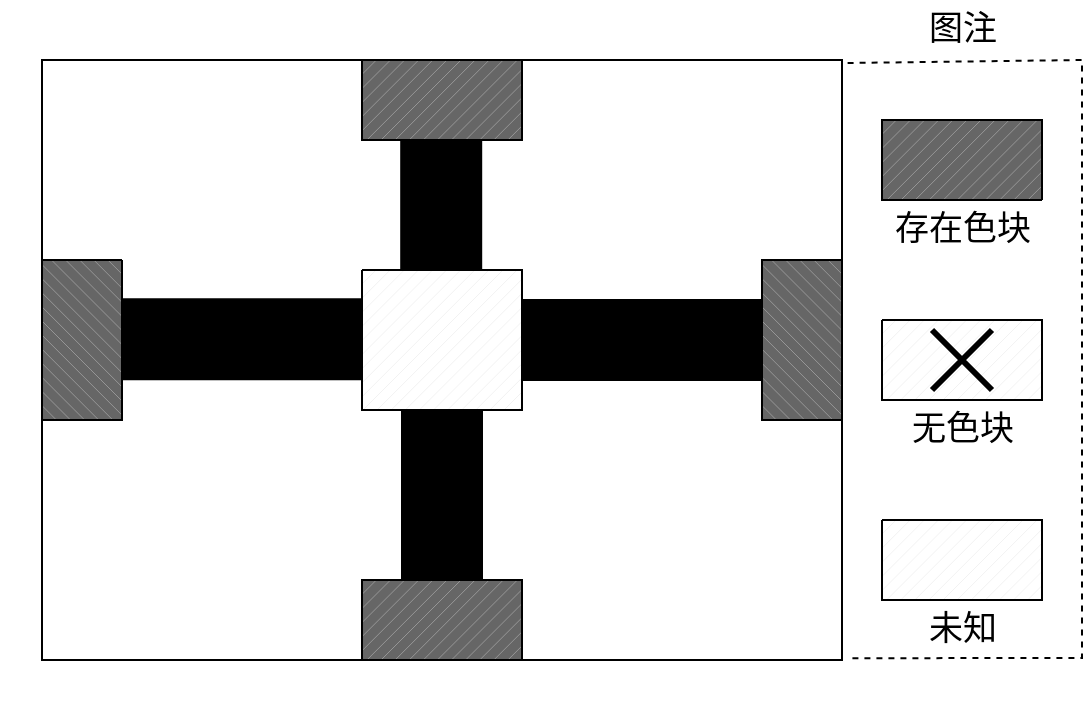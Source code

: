 <mxfile version="18.0.7" type="github">
  <diagram id="j_OQ7gTMTuMjUYhutDOx" name="Page-1">
    <mxGraphModel dx="1354" dy="690" grid="1" gridSize="10" guides="1" tooltips="1" connect="1" arrows="1" fold="1" page="1" pageScale="1" pageWidth="827" pageHeight="1169" math="0" shadow="0">
      <root>
        <mxCell id="0" />
        <mxCell id="1" parent="0" />
        <mxCell id="3mfLvI7R5a4SeBiyf97p-12" value="" style="verticalLabelPosition=bottom;verticalAlign=top;html=1;shape=mxgraph.basic.rect;fillColor2=none;strokeWidth=1;size=20;indent=5;" vertex="1" parent="1">
          <mxGeometry x="150" y="190" width="400" height="300" as="geometry" />
        </mxCell>
        <mxCell id="3mfLvI7R5a4SeBiyf97p-51" value="" style="endArrow=none;html=1;rounded=0;fontSize=17;endSize=6;jumpSize=7;strokeWidth=41;" edge="1" parent="1">
          <mxGeometry width="50" height="50" relative="1" as="geometry">
            <mxPoint x="349.6" y="315" as="sourcePoint" />
            <mxPoint x="349.6" y="190" as="targetPoint" />
            <Array as="points" />
          </mxGeometry>
        </mxCell>
        <mxCell id="3mfLvI7R5a4SeBiyf97p-50" value="" style="endArrow=none;html=1;rounded=0;fontSize=17;endSize=6;strokeWidth=41;jumpSize=7;exitX=0.5;exitY=0;exitDx=0;exitDy=0;exitPerimeter=0;startArrow=none;" edge="1" parent="1">
          <mxGeometry width="50" height="50" relative="1" as="geometry">
            <mxPoint x="330" y="329.6" as="sourcePoint" />
            <mxPoint x="150" y="329.6" as="targetPoint" />
          </mxGeometry>
        </mxCell>
        <mxCell id="3mfLvI7R5a4SeBiyf97p-45" value="" style="endArrow=none;html=1;rounded=0;fontSize=17;endSize=6;strokeWidth=41;jumpSize=7;exitX=0.5;exitY=0;exitDx=0;exitDy=0;exitPerimeter=0;startArrow=none;" edge="1" parent="1" source="3mfLvI7R5a4SeBiyf97p-44">
          <mxGeometry width="50" height="50" relative="1" as="geometry">
            <mxPoint x="150" y="330" as="sourcePoint" />
            <mxPoint x="370" y="330" as="targetPoint" />
          </mxGeometry>
        </mxCell>
        <mxCell id="3mfLvI7R5a4SeBiyf97p-13" value="" style="endArrow=none;dashed=1;html=1;rounded=0;exitX=1.007;exitY=0.005;exitDx=0;exitDy=0;exitPerimeter=0;entryX=1.01;entryY=0.997;entryDx=0;entryDy=0;entryPerimeter=0;" edge="1" parent="1" source="3mfLvI7R5a4SeBiyf97p-12" target="3mfLvI7R5a4SeBiyf97p-12">
          <mxGeometry width="50" height="50" relative="1" as="geometry">
            <mxPoint x="640" y="180" as="sourcePoint" />
            <mxPoint x="730" y="190" as="targetPoint" />
            <Array as="points">
              <mxPoint x="670" y="190" />
              <mxPoint x="670" y="489" />
            </Array>
          </mxGeometry>
        </mxCell>
        <mxCell id="3mfLvI7R5a4SeBiyf97p-15" value="" style="verticalLabelPosition=bottom;verticalAlign=top;html=1;shape=mxgraph.basic.patternFillRect;fillStyle=diag;step=5;fillStrokeWidth=0.2;fillStrokeColor=#dddddd;fillColor=#FFFFFF;" vertex="1" parent="1">
          <mxGeometry x="570" y="320" width="80" height="40" as="geometry" />
        </mxCell>
        <mxCell id="3mfLvI7R5a4SeBiyf97p-16" value="" style="verticalLabelPosition=bottom;verticalAlign=top;html=1;shape=mxgraph.basic.patternFillRect;fillStyle=diag;step=5;fillStrokeWidth=0.2;fillStrokeColor=#dddddd;fillColor=#FFFFFF;" vertex="1" parent="1">
          <mxGeometry x="570" y="420" width="80" height="40" as="geometry" />
        </mxCell>
        <mxCell id="3mfLvI7R5a4SeBiyf97p-17" value="" style="shape=umlDestroy;whiteSpace=wrap;html=1;strokeWidth=3;fillColor=#FFFFFF;" vertex="1" parent="1">
          <mxGeometry x="595" y="325" width="30" height="30" as="geometry" />
        </mxCell>
        <mxCell id="3mfLvI7R5a4SeBiyf97p-18" value="图注" style="text;html=1;align=center;verticalAlign=middle;resizable=0;points=[];autosize=1;strokeColor=none;fillColor=none;fontSize=17;" vertex="1" parent="1">
          <mxGeometry x="585" y="160" width="50" height="30" as="geometry" />
        </mxCell>
        <mxCell id="3mfLvI7R5a4SeBiyf97p-19" value="存在色块" style="text;html=1;align=center;verticalAlign=middle;resizable=0;points=[];autosize=1;strokeColor=none;fillColor=none;fontSize=17;" vertex="1" parent="1">
          <mxGeometry x="570" y="260" width="80" height="30" as="geometry" />
        </mxCell>
        <mxCell id="3mfLvI7R5a4SeBiyf97p-20" value="无色块" style="text;html=1;align=center;verticalAlign=middle;resizable=0;points=[];autosize=1;strokeColor=none;fillColor=none;fontSize=17;" vertex="1" parent="1">
          <mxGeometry x="575" y="360" width="70" height="30" as="geometry" />
        </mxCell>
        <mxCell id="3mfLvI7R5a4SeBiyf97p-21" value="未知" style="text;html=1;align=center;verticalAlign=middle;resizable=0;points=[];autosize=1;strokeColor=none;fillColor=none;fontSize=17;" vertex="1" parent="1">
          <mxGeometry x="585" y="460" width="50" height="30" as="geometry" />
        </mxCell>
        <mxCell id="3mfLvI7R5a4SeBiyf97p-22" value="" style="endArrow=none;html=1;rounded=0;fontSize=17;endSize=6;jumpSize=7;strokeWidth=41;startArrow=none;" edge="1" parent="1" source="3mfLvI7R5a4SeBiyf97p-40">
          <mxGeometry width="50" height="50" relative="1" as="geometry">
            <mxPoint x="350" y="490" as="sourcePoint" />
            <mxPoint x="350" y="310" as="targetPoint" />
            <Array as="points">
              <mxPoint x="350" y="310" />
            </Array>
          </mxGeometry>
        </mxCell>
        <mxCell id="3mfLvI7R5a4SeBiyf97p-35" value="" style="endArrow=none;html=1;rounded=0;fontSize=17;endSize=6;strokeWidth=41;jumpSize=7;exitX=0.004;exitY=0.497;exitDx=0;exitDy=0;exitPerimeter=0;" edge="1" parent="1">
          <mxGeometry width="50" height="50" relative="1" as="geometry">
            <mxPoint x="149.6" y="329.1" as="sourcePoint" />
            <mxPoint x="150" y="329.118" as="targetPoint" />
          </mxGeometry>
        </mxCell>
        <mxCell id="3mfLvI7R5a4SeBiyf97p-36" value="" style="verticalLabelPosition=bottom;verticalAlign=top;html=1;shape=mxgraph.basic.patternFillRect;fillStyle=diag;step=5;fillStrokeWidth=0.2;fillStrokeColor=#dddddd;fillColor=#666666;direction=west;" vertex="1" parent="1">
          <mxGeometry x="570" y="220" width="80" height="40" as="geometry" />
        </mxCell>
        <mxCell id="3mfLvI7R5a4SeBiyf97p-40" value="" style="verticalLabelPosition=bottom;verticalAlign=top;html=1;shape=mxgraph.basic.patternFillRect;fillStyle=diag;step=5;fillStrokeWidth=0.2;fillStrokeColor=#dddddd;fillColor=#FFFFFF;rotation=0;" vertex="1" parent="1">
          <mxGeometry x="310" y="295" width="80" height="70" as="geometry" />
        </mxCell>
        <mxCell id="3mfLvI7R5a4SeBiyf97p-41" value="" style="endArrow=none;html=1;rounded=0;fontSize=17;endSize=6;jumpSize=7;strokeWidth=41;" edge="1" parent="1" target="3mfLvI7R5a4SeBiyf97p-40">
          <mxGeometry width="50" height="50" relative="1" as="geometry">
            <mxPoint x="350" y="490" as="sourcePoint" />
            <mxPoint x="350" y="310" as="targetPoint" />
            <Array as="points" />
          </mxGeometry>
        </mxCell>
        <mxCell id="3mfLvI7R5a4SeBiyf97p-42" value="" style="verticalLabelPosition=bottom;verticalAlign=top;html=1;shape=mxgraph.basic.patternFillRect;fillStyle=diag;step=5;fillStrokeWidth=0.2;fillStrokeColor=#dddddd;fillColor=#FFFFFF;" vertex="1" parent="1">
          <mxGeometry x="310" y="190" width="80" height="40" as="geometry" />
        </mxCell>
        <mxCell id="3mfLvI7R5a4SeBiyf97p-43" value="" style="verticalLabelPosition=bottom;verticalAlign=top;html=1;shape=mxgraph.basic.patternFillRect;fillStyle=diag;step=5;fillStrokeWidth=0.2;fillStrokeColor=#dddddd;fillColor=#666666;direction=west;" vertex="1" parent="1">
          <mxGeometry x="310" y="450" width="80" height="40" as="geometry" />
        </mxCell>
        <mxCell id="3mfLvI7R5a4SeBiyf97p-44" value="" style="verticalLabelPosition=bottom;verticalAlign=top;html=1;shape=mxgraph.basic.patternFillRect;fillStyle=diag;step=5;fillStrokeWidth=0.2;fillStrokeColor=#dddddd;fillColor=#666666;direction=south;" vertex="1" parent="1">
          <mxGeometry x="510" y="290" width="40" height="80" as="geometry" />
        </mxCell>
        <mxCell id="3mfLvI7R5a4SeBiyf97p-46" value="" style="verticalLabelPosition=bottom;verticalAlign=top;html=1;shape=mxgraph.basic.patternFillRect;fillStyle=diag;step=5;fillStrokeWidth=0.2;fillStrokeColor=#dddddd;fillColor=#FFFFFF;rotation=90;" vertex="1" parent="1">
          <mxGeometry x="130" y="310" width="80" height="40" as="geometry" />
        </mxCell>
        <mxCell id="3mfLvI7R5a4SeBiyf97p-47" value="" style="shape=umlDestroy;whiteSpace=wrap;html=1;strokeWidth=3;fillColor=#FFFFFF;" vertex="1" parent="1">
          <mxGeometry x="155" y="315" width="30" height="30" as="geometry" />
        </mxCell>
        <mxCell id="3mfLvI7R5a4SeBiyf97p-48" value="" style="verticalLabelPosition=bottom;verticalAlign=top;html=1;shape=mxgraph.basic.patternFillRect;fillStyle=diag;step=5;fillStrokeWidth=0.2;fillStrokeColor=#dddddd;fillColor=#666666;direction=south;" vertex="1" parent="1">
          <mxGeometry x="150" y="290" width="40" height="80" as="geometry" />
        </mxCell>
        <mxCell id="3mfLvI7R5a4SeBiyf97p-49" value="" style="verticalLabelPosition=bottom;verticalAlign=top;html=1;shape=mxgraph.basic.patternFillRect;fillStyle=diag;step=5;fillStrokeWidth=0.2;fillStrokeColor=#dddddd;fillColor=#666666;direction=west;" vertex="1" parent="1">
          <mxGeometry x="310" y="190" width="80" height="40" as="geometry" />
        </mxCell>
      </root>
    </mxGraphModel>
  </diagram>
</mxfile>
